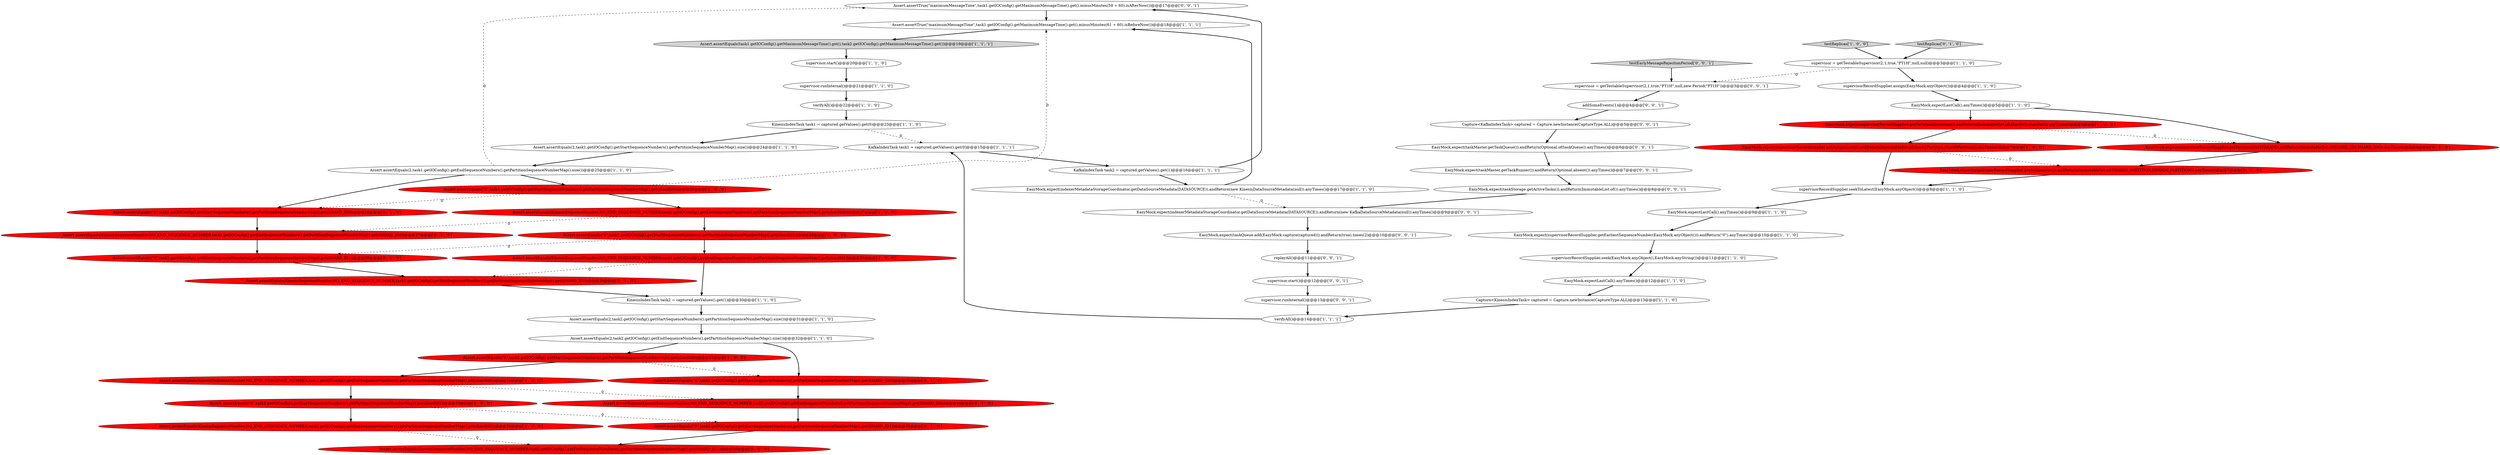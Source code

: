 digraph {
49 [style = filled, label = "Assert.assertTrue(\"maximumMessageTime\",task1.getIOConfig().getMaximumMessageTime().get().minusMinutes(59 + 60).isAfterNow())@@@17@@@['0', '0', '1']", fillcolor = white, shape = ellipse image = "AAA0AAABBB3BBB"];
18 [style = filled, label = "supervisor.runInternal()@@@21@@@['1', '1', '0']", fillcolor = white, shape = ellipse image = "AAA0AAABBB1BBB"];
50 [style = filled, label = "supervisor.start()@@@12@@@['0', '0', '1']", fillcolor = white, shape = ellipse image = "AAA0AAABBB3BBB"];
26 [style = filled, label = "Assert.assertEquals(\"0\",task2.getIOConfig().getStartSequenceNumbers().getPartitionSequenceNumberMap().get(shardId1))@@@35@@@['1', '0', '0']", fillcolor = red, shape = ellipse image = "AAA1AAABBB1BBB"];
32 [style = filled, label = "Assert.assertEquals(2,task2.getIOConfig().getStartSequenceNumbers().getPartitionSequenceNumberMap().size())@@@31@@@['1', '1', '0']", fillcolor = white, shape = ellipse image = "AAA0AAABBB1BBB"];
54 [style = filled, label = "Capture<KafkaIndexTask> captured = Capture.newInstance(CaptureType.ALL)@@@5@@@['0', '0', '1']", fillcolor = white, shape = ellipse image = "AAA0AAABBB3BBB"];
52 [style = filled, label = "EasyMock.expect(taskStorage.getActiveTasks()).andReturn(ImmutableList.of()).anyTimes()@@@8@@@['0', '0', '1']", fillcolor = white, shape = ellipse image = "AAA0AAABBB3BBB"];
56 [style = filled, label = "replayAll()@@@11@@@['0', '0', '1']", fillcolor = white, shape = ellipse image = "AAA0AAABBB3BBB"];
28 [style = filled, label = "EasyMock.expect(supervisorRecordSupplier.getEarliestSequenceNumber(EasyMock.anyObject())).andReturn(\"0\").anyTimes()@@@10@@@['1', '1', '0']", fillcolor = white, shape = ellipse image = "AAA0AAABBB1BBB"];
45 [style = filled, label = "EasyMock.expect(supervisorRecordSupplier.getAssignment()).andReturn(ImmutableSet.of(SHARD1_PARTITION,SHARD0_PARTITION)).anyTimes()@@@7@@@['0', '1', '0']", fillcolor = red, shape = ellipse image = "AAA1AAABBB2BBB"];
44 [style = filled, label = "Assert.assertEquals(\"0\",task2.getIOConfig().getStartSequenceNumbers().getPartitionSequenceNumberMap().get(SHARD_ID1))@@@35@@@['0', '1', '0']", fillcolor = red, shape = ellipse image = "AAA1AAABBB2BBB"];
11 [style = filled, label = "EasyMock.expectLastCall().anyTimes()@@@9@@@['1', '1', '0']", fillcolor = white, shape = ellipse image = "AAA0AAABBB1BBB"];
2 [style = filled, label = "verifyAll()@@@22@@@['1', '1', '0']", fillcolor = white, shape = ellipse image = "AAA0AAABBB1BBB"];
41 [style = filled, label = "testReplicas['0', '1', '0']", fillcolor = lightgray, shape = diamond image = "AAA0AAABBB2BBB"];
13 [style = filled, label = "EasyMock.expect(supervisorRecordSupplier.getAssignment()).andReturn(ImmutableSet.of(shard1Partition,shard0Partition)).anyTimes()@@@7@@@['1', '0', '0']", fillcolor = red, shape = ellipse image = "AAA1AAABBB1BBB"];
29 [style = filled, label = "KinesisIndexTask task1 = captured.getValues().get(0)@@@23@@@['1', '1', '0']", fillcolor = white, shape = ellipse image = "AAA0AAABBB1BBB"];
25 [style = filled, label = "Assert.assertEquals(\"0\",task2.getIOConfig().getStartSequenceNumbers().getPartitionSequenceNumberMap().get(shardId0))@@@33@@@['1', '0', '0']", fillcolor = red, shape = ellipse image = "AAA1AAABBB1BBB"];
4 [style = filled, label = "Assert.assertEquals(KinesisSequenceNumber.NO_END_SEQUENCE_NUMBER,task2.getIOConfig().getEndSequenceNumbers().getPartitionSequenceNumberMap().get(shardId0))@@@34@@@['1', '0', '0']", fillcolor = red, shape = ellipse image = "AAA1AAABBB1BBB"];
23 [style = filled, label = "supervisorRecordSupplier.seekToLatest(EasyMock.anyObject())@@@8@@@['1', '1', '0']", fillcolor = white, shape = ellipse image = "AAA0AAABBB1BBB"];
24 [style = filled, label = "Assert.assertEquals(task1.getIOConfig().getMaximumMessageTime().get(),task2.getIOConfig().getMaximumMessageTime().get())@@@19@@@['1', '1', '1']", fillcolor = lightgray, shape = ellipse image = "AAA0AAABBB1BBB"];
12 [style = filled, label = "Assert.assertEquals(\"0\",task1.getIOConfig().getStartSequenceNumbers().getPartitionSequenceNumberMap().get(shardId1))@@@28@@@['1', '0', '0']", fillcolor = red, shape = ellipse image = "AAA1AAABBB1BBB"];
36 [style = filled, label = "Assert.assertEquals(KinesisSequenceNumber.NO_END_SEQUENCE_NUMBER,task2.getIOConfig().getEndSequenceNumbers().getPartitionSequenceNumberMap().get(SHARD_ID1))@@@36@@@['0', '1', '0']", fillcolor = red, shape = ellipse image = "AAA1AAABBB2BBB"];
46 [style = filled, label = "testEarlyMessageRejectionPeriod['0', '0', '1']", fillcolor = lightgray, shape = diamond image = "AAA0AAABBB3BBB"];
37 [style = filled, label = "Assert.assertEquals(KinesisSequenceNumber.NO_END_SEQUENCE_NUMBER,task2.getIOConfig().getEndSequenceNumbers().getPartitionSequenceNumberMap().get(SHARD_ID0))@@@34@@@['0', '1', '0']", fillcolor = red, shape = ellipse image = "AAA1AAABBB2BBB"];
7 [style = filled, label = "supervisor = getTestableSupervisor(2,1,true,\"PT1H\",null,null)@@@3@@@['1', '1', '0']", fillcolor = white, shape = ellipse image = "AAA0AAABBB1BBB"];
31 [style = filled, label = "KafkaIndexTask task1 = captured.getValues().get(0)@@@15@@@['1', '1', '1']", fillcolor = white, shape = ellipse image = "AAA0AAABBB1BBB"];
8 [style = filled, label = "verifyAll()@@@14@@@['1', '1', '1']", fillcolor = white, shape = ellipse image = "AAA0AAABBB1BBB"];
0 [style = filled, label = "Assert.assertEquals(2,task1.getIOConfig().getEndSequenceNumbers().getPartitionSequenceNumberMap().size())@@@25@@@['1', '1', '0']", fillcolor = white, shape = ellipse image = "AAA0AAABBB1BBB"];
14 [style = filled, label = "EasyMock.expect(indexerMetadataStorageCoordinator.getDataSourceMetadata(DATASOURCE)).andReturn(new KinesisDataSourceMetadata(null)).anyTimes()@@@17@@@['1', '1', '0']", fillcolor = white, shape = ellipse image = "AAA0AAABBB1BBB"];
9 [style = filled, label = "Assert.assertTrue(\"maximumMessageTime\",task1.getIOConfig().getMaximumMessageTime().get().minusMinutes(61 + 60).isBeforeNow())@@@18@@@['1', '1', '1']", fillcolor = white, shape = ellipse image = "AAA0AAABBB1BBB"];
10 [style = filled, label = "testReplicas['1', '0', '0']", fillcolor = lightgray, shape = diamond image = "AAA0AAABBB1BBB"];
40 [style = filled, label = "Assert.assertEquals(\"0\",task1.getIOConfig().getStartSequenceNumbers().getPartitionSequenceNumberMap().get(SHARD_ID0))@@@26@@@['0', '1', '0']", fillcolor = red, shape = ellipse image = "AAA1AAABBB2BBB"];
19 [style = filled, label = "EasyMock.expect(supervisorRecordSupplier.getPartitionIds(stream)).andReturn(ImmutableSet.of(shardId1,shardId0)).anyTimes()@@@6@@@['1', '0', '0']", fillcolor = red, shape = ellipse image = "AAA1AAABBB1BBB"];
55 [style = filled, label = "addSomeEvents(1)@@@4@@@['0', '0', '1']", fillcolor = white, shape = ellipse image = "AAA0AAABBB3BBB"];
6 [style = filled, label = "supervisor.start()@@@20@@@['1', '1', '0']", fillcolor = white, shape = ellipse image = "AAA0AAABBB1BBB"];
42 [style = filled, label = "EasyMock.expect(supervisorRecordSupplier.getPartitionIds(STREAM)).andReturn(ImmutableSet.of(SHARD_ID1,SHARD_ID0)).anyTimes()@@@6@@@['0', '1', '0']", fillcolor = red, shape = ellipse image = "AAA1AAABBB2BBB"];
22 [style = filled, label = "Assert.assertEquals(2,task2.getIOConfig().getEndSequenceNumbers().getPartitionSequenceNumberMap().size())@@@32@@@['1', '1', '0']", fillcolor = white, shape = ellipse image = "AAA0AAABBB1BBB"];
34 [style = filled, label = "Assert.assertEquals(\"0\",task1.getIOConfig().getStartSequenceNumbers().getPartitionSequenceNumberMap().get(shardId0))@@@26@@@['1', '0', '0']", fillcolor = red, shape = ellipse image = "AAA1AAABBB1BBB"];
15 [style = filled, label = "EasyMock.expectLastCall().anyTimes()@@@12@@@['1', '1', '0']", fillcolor = white, shape = ellipse image = "AAA0AAABBB1BBB"];
35 [style = filled, label = "Assert.assertEquals(\"0\",task1.getIOConfig().getStartSequenceNumbers().getPartitionSequenceNumberMap().get(SHARD_ID1))@@@28@@@['0', '1', '0']", fillcolor = red, shape = ellipse image = "AAA1AAABBB2BBB"];
5 [style = filled, label = "KinesisIndexTask task2 = captured.getValues().get(1)@@@30@@@['1', '1', '0']", fillcolor = white, shape = ellipse image = "AAA0AAABBB1BBB"];
3 [style = filled, label = "Assert.assertEquals(KinesisSequenceNumber.NO_END_SEQUENCE_NUMBER,task1.getIOConfig().getEndSequenceNumbers().getPartitionSequenceNumberMap().get(shardId0))@@@27@@@['1', '0', '0']", fillcolor = red, shape = ellipse image = "AAA1AAABBB1BBB"];
20 [style = filled, label = "EasyMock.expectLastCall().anyTimes()@@@5@@@['1', '1', '0']", fillcolor = white, shape = ellipse image = "AAA0AAABBB1BBB"];
38 [style = filled, label = "Assert.assertEquals(\"0\",task2.getIOConfig().getStartSequenceNumbers().getPartitionSequenceNumberMap().get(SHARD_ID0))@@@33@@@['0', '1', '0']", fillcolor = red, shape = ellipse image = "AAA1AAABBB2BBB"];
53 [style = filled, label = "EasyMock.expect(taskQueue.add(EasyMock.capture(captured))).andReturn(true).times(2)@@@10@@@['0', '0', '1']", fillcolor = white, shape = ellipse image = "AAA0AAABBB3BBB"];
1 [style = filled, label = "KafkaIndexTask task2 = captured.getValues().get(1)@@@16@@@['1', '1', '1']", fillcolor = white, shape = ellipse image = "AAA0AAABBB1BBB"];
47 [style = filled, label = "supervisor = getTestableSupervisor(2,1,true,\"PT1H\",null,new Period(\"PT1H\"))@@@3@@@['0', '0', '1']", fillcolor = white, shape = ellipse image = "AAA0AAABBB3BBB"];
58 [style = filled, label = "supervisor.runInternal()@@@13@@@['0', '0', '1']", fillcolor = white, shape = ellipse image = "AAA0AAABBB3BBB"];
16 [style = filled, label = "Assert.assertEquals(KinesisSequenceNumber.NO_END_SEQUENCE_NUMBER,task1.getIOConfig().getEndSequenceNumbers().getPartitionSequenceNumberMap().get(shardId1))@@@29@@@['1', '0', '0']", fillcolor = red, shape = ellipse image = "AAA1AAABBB1BBB"];
48 [style = filled, label = "EasyMock.expect(indexerMetadataStorageCoordinator.getDataSourceMetadata(DATASOURCE)).andReturn(new KafkaDataSourceMetadata(null)).anyTimes()@@@9@@@['0', '0', '1']", fillcolor = white, shape = ellipse image = "AAA0AAABBB3BBB"];
21 [style = filled, label = "Assert.assertEquals(2,task1.getIOConfig().getStartSequenceNumbers().getPartitionSequenceNumberMap().size())@@@24@@@['1', '1', '0']", fillcolor = white, shape = ellipse image = "AAA0AAABBB1BBB"];
17 [style = filled, label = "supervisorRecordSupplier.assign(EasyMock.anyObject())@@@4@@@['1', '1', '0']", fillcolor = white, shape = ellipse image = "AAA0AAABBB1BBB"];
30 [style = filled, label = "Capture<KinesisIndexTask> captured = Capture.newInstance(CaptureType.ALL)@@@13@@@['1', '1', '0']", fillcolor = white, shape = ellipse image = "AAA0AAABBB1BBB"];
43 [style = filled, label = "Assert.assertEquals(KinesisSequenceNumber.NO_END_SEQUENCE_NUMBER,task1.getIOConfig().getEndSequenceNumbers().getPartitionSequenceNumberMap().get(SHARD_ID1))@@@29@@@['0', '1', '0']", fillcolor = red, shape = ellipse image = "AAA1AAABBB2BBB"];
57 [style = filled, label = "EasyMock.expect(taskMaster.getTaskRunner()).andReturn(Optional.absent()).anyTimes()@@@7@@@['0', '0', '1']", fillcolor = white, shape = ellipse image = "AAA0AAABBB3BBB"];
27 [style = filled, label = "Assert.assertEquals(KinesisSequenceNumber.NO_END_SEQUENCE_NUMBER,task2.getIOConfig().getEndSequenceNumbers().getPartitionSequenceNumberMap().get(shardId1))@@@36@@@['1', '0', '0']", fillcolor = red, shape = ellipse image = "AAA1AAABBB1BBB"];
33 [style = filled, label = "supervisorRecordSupplier.seek(EasyMock.anyObject(),EasyMock.anyString())@@@11@@@['1', '1', '0']", fillcolor = white, shape = ellipse image = "AAA0AAABBB1BBB"];
51 [style = filled, label = "EasyMock.expect(taskMaster.getTaskQueue()).andReturn(Optional.of(taskQueue)).anyTimes()@@@6@@@['0', '0', '1']", fillcolor = white, shape = ellipse image = "AAA0AAABBB3BBB"];
39 [style = filled, label = "Assert.assertEquals(KinesisSequenceNumber.NO_END_SEQUENCE_NUMBER,task1.getIOConfig().getEndSequenceNumbers().getPartitionSequenceNumberMap().get(SHARD_ID0))@@@27@@@['0', '1', '0']", fillcolor = red, shape = ellipse image = "AAA1AAABBB2BBB"];
54->51 [style = bold, label=""];
11->28 [style = bold, label=""];
22->25 [style = bold, label=""];
32->22 [style = bold, label=""];
34->9 [style = dashed, label="0"];
7->17 [style = bold, label=""];
44->36 [style = bold, label=""];
41->7 [style = bold, label=""];
45->23 [style = bold, label=""];
21->0 [style = bold, label=""];
8->31 [style = bold, label=""];
50->58 [style = bold, label=""];
33->15 [style = bold, label=""];
42->45 [style = bold, label=""];
12->35 [style = dashed, label="0"];
14->48 [style = dashed, label="0"];
6->18 [style = bold, label=""];
58->8 [style = bold, label=""];
3->39 [style = dashed, label="0"];
4->26 [style = bold, label=""];
25->4 [style = bold, label=""];
1->49 [style = bold, label=""];
12->16 [style = bold, label=""];
15->30 [style = bold, label=""];
31->1 [style = bold, label=""];
3->12 [style = bold, label=""];
48->53 [style = bold, label=""];
18->2 [style = bold, label=""];
35->43 [style = bold, label=""];
46->47 [style = bold, label=""];
26->44 [style = dashed, label="0"];
27->36 [style = dashed, label="0"];
10->7 [style = bold, label=""];
16->43 [style = dashed, label="0"];
34->40 [style = dashed, label="0"];
29->21 [style = bold, label=""];
29->31 [style = dashed, label="0"];
7->47 [style = dashed, label="0"];
57->52 [style = bold, label=""];
5->32 [style = bold, label=""];
13->45 [style = dashed, label="0"];
0->34 [style = bold, label=""];
22->38 [style = bold, label=""];
26->27 [style = bold, label=""];
40->39 [style = bold, label=""];
25->38 [style = dashed, label="0"];
19->13 [style = bold, label=""];
28->33 [style = bold, label=""];
47->55 [style = bold, label=""];
43->5 [style = bold, label=""];
34->3 [style = bold, label=""];
38->37 [style = bold, label=""];
39->35 [style = bold, label=""];
56->50 [style = bold, label=""];
52->48 [style = bold, label=""];
37->44 [style = bold, label=""];
13->23 [style = bold, label=""];
16->5 [style = bold, label=""];
20->42 [style = bold, label=""];
14->9 [style = bold, label=""];
1->14 [style = bold, label=""];
0->40 [style = bold, label=""];
53->56 [style = bold, label=""];
51->57 [style = bold, label=""];
30->8 [style = bold, label=""];
23->11 [style = bold, label=""];
55->54 [style = bold, label=""];
20->19 [style = bold, label=""];
24->6 [style = bold, label=""];
2->29 [style = bold, label=""];
49->9 [style = bold, label=""];
4->37 [style = dashed, label="0"];
0->49 [style = dashed, label="0"];
9->24 [style = bold, label=""];
19->42 [style = dashed, label="0"];
17->20 [style = bold, label=""];
}
